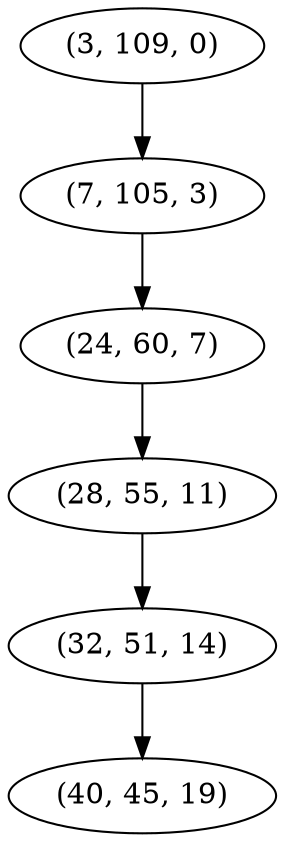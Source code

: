 digraph tree {
    "(3, 109, 0)";
    "(7, 105, 3)";
    "(24, 60, 7)";
    "(28, 55, 11)";
    "(32, 51, 14)";
    "(40, 45, 19)";
    "(3, 109, 0)" -> "(7, 105, 3)";
    "(7, 105, 3)" -> "(24, 60, 7)";
    "(24, 60, 7)" -> "(28, 55, 11)";
    "(28, 55, 11)" -> "(32, 51, 14)";
    "(32, 51, 14)" -> "(40, 45, 19)";
}
